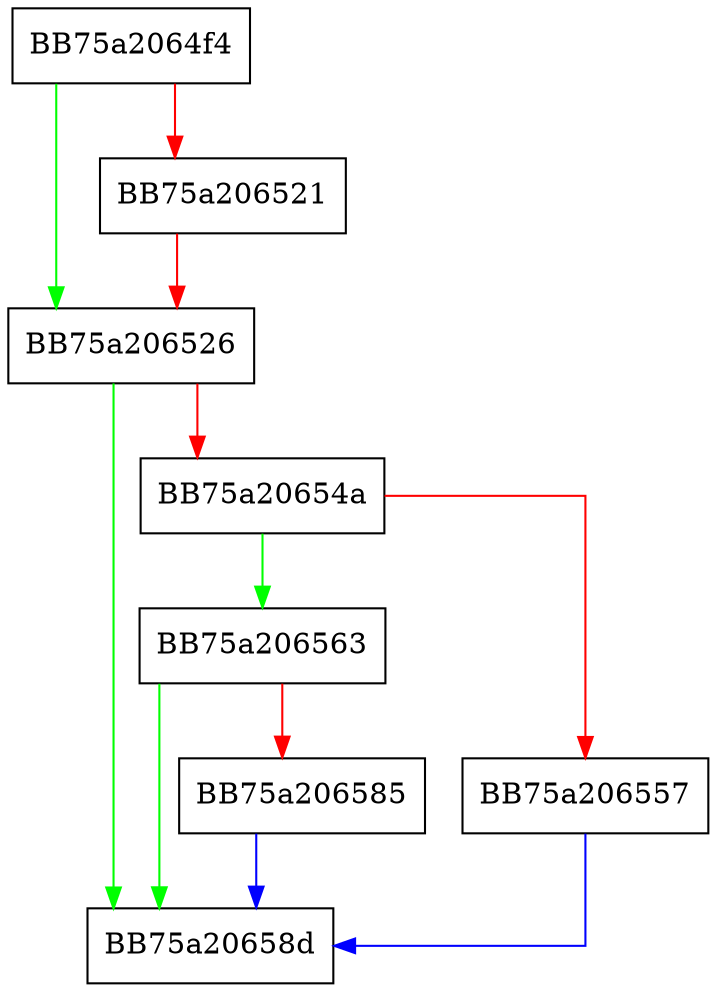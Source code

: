 digraph decode {
  node [shape="box"];
  graph [splines=ortho];
  BB75a2064f4 -> BB75a206526 [color="green"];
  BB75a2064f4 -> BB75a206521 [color="red"];
  BB75a206521 -> BB75a206526 [color="red"];
  BB75a206526 -> BB75a20658d [color="green"];
  BB75a206526 -> BB75a20654a [color="red"];
  BB75a20654a -> BB75a206563 [color="green"];
  BB75a20654a -> BB75a206557 [color="red"];
  BB75a206557 -> BB75a20658d [color="blue"];
  BB75a206563 -> BB75a20658d [color="green"];
  BB75a206563 -> BB75a206585 [color="red"];
  BB75a206585 -> BB75a20658d [color="blue"];
}